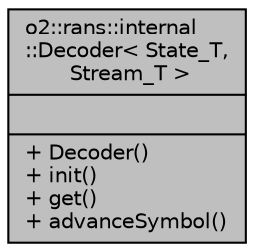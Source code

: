 digraph "o2::rans::internal::Decoder&lt; State_T, Stream_T &gt;"
{
 // INTERACTIVE_SVG=YES
  bgcolor="transparent";
  edge [fontname="Helvetica",fontsize="10",labelfontname="Helvetica",labelfontsize="10"];
  node [fontname="Helvetica",fontsize="10",shape=record];
  Node1 [label="{o2::rans::internal\l::Decoder\< State_T,\l Stream_T \>\n||+ Decoder()\l+ init()\l+ get()\l+ advanceSymbol()\l}",height=0.2,width=0.4,color="black", fillcolor="grey75", style="filled", fontcolor="black"];
}
